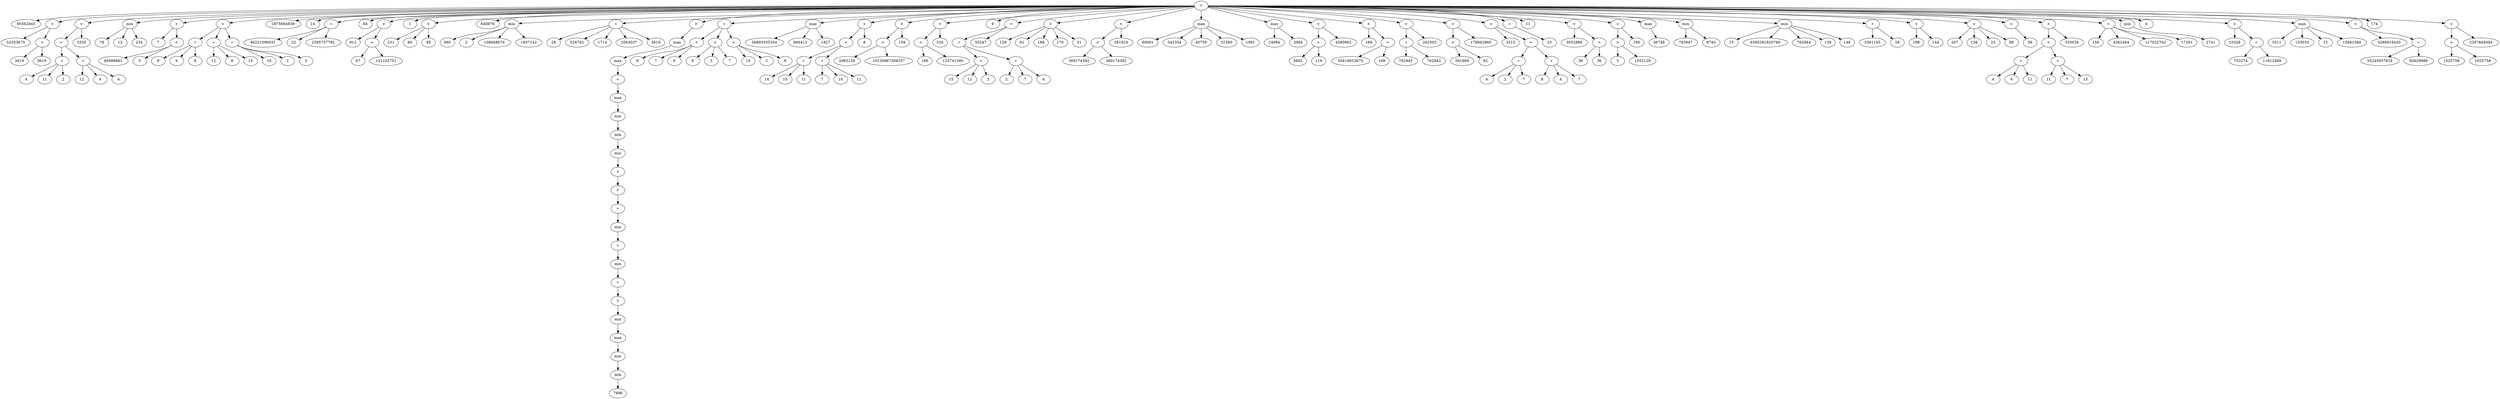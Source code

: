 digraph packets {
    x4436637392 [label="+"]
    x4436636816 [label="95562845"]
    x4436637392 -> x4436636816
    x4436636912 [label="×"]
    x4436635760 [label="52353675"]
    x4436636912 -> x4436635760
    x4436636624 [label="<"]
    x4436590304 [label="3619"]
    x4436636624 -> x4436590304
    x4436590352 [label="3619"]
    x4436636624 -> x4436590352
    x4436636912 -> x4436636624
    x4436637392 -> x4436636912
    x4436635712 [label="×"]
    x4436590112 [label=">"]
    x4436590016 [label="+"]
    x4436589872 [label="4"]
    x4436590016 -> x4436589872
    x4436589728 [label="11"]
    x4436590016 -> x4436589728
    x4436589632 [label="2"]
    x4436590016 -> x4436589632
    x4436590112 -> x4436590016
    x4436589536 [label="+"]
    x4436589488 [label="12"]
    x4436589536 -> x4436589488
    x4436589344 [label="4"]
    x4436589536 -> x4436589344
    x4436589248 [label="4"]
    x4436589536 -> x4436589248
    x4436590112 -> x4436589536
    x4436635712 -> x4436590112
    x4436589968 [label="3330"]
    x4436635712 -> x4436589968
    x4436637392 -> x4436635712
    x4436590208 [label="min"]
    x4436589056 [label="78"]
    x4436590208 -> x4436589056
    x4436588960 [label="12"]
    x4436590208 -> x4436588960
    x4436588816 [label="234"]
    x4436590208 -> x4436588816
    x4436637392 -> x4436590208
    x4436589104 [label="×"]
    x4436588672 [label="7"]
    x4436589104 -> x4436588672
    x4436588528 [label="<"]
    x4436588432 [label="84989661"]
    x4436588528 -> x4436588432
    x4436588384 [label="5"]
    x4436588528 -> x4436588384
    x4436589104 -> x4436588528
    x4436637392 -> x4436589104
    x4436588720 [label="×"]
    x4436588288 [label="+"]
    x4436578416 [label="9"]
    x4436588288 -> x4436578416
    x4436578368 [label="9"]
    x4436588288 -> x4436578368
    x4436553584 [label="8"]
    x4436588288 -> x4436553584
    x4436588720 -> x4436588288
    x4436553536 [label="+"]
    x4436544048 [label="12"]
    x4436553536 -> x4436544048
    x4436543904 [label="8"]
    x4436553536 -> x4436543904
    x4436543808 [label="15"]
    x4436553536 -> x4436543808
    x4436588720 -> x4436553536
    x4436544096 [label="+"]
    x4436543760 [label="10"]
    x4436544096 -> x4436543760
    x4436543568 [label="2"]
    x4436544096 -> x4436543568
    x4436543472 [label="3"]
    x4436544096 -> x4436543472
    x4436588720 -> x4436544096
    x4436637392 -> x4436588720
    x4436543424 [label="1875664839"]
    x4436637392 -> x4436543424
    x4436543280 [label="14"]
    x4436637392 -> x4436543280
    x4436543136 [label="+"]
    x4436543088 [label="46221096931"]
    x4436543136 -> x4436543088
    x4436542992 [label="22"]
    x4436543136 -> x4436542992
    x4436542848 [label="2595757782"]
    x4436543136 -> x4436542848
    x4436637392 -> x4436543136
    x4436542752 [label="84"]
    x4436637392 -> x4436542752
    x4436542608 [label="×"]
    x4436542464 [label="912"]
    x4436542608 -> x4436542464
    x4436542368 [label=">"]
    x4436542272 [label="67"]
    x4436542368 -> x4436542272
    x4436542224 [label="141102751"]
    x4436542368 -> x4436542224
    x4436542608 -> x4436542368
    x4436637392 -> x4436542608
    x4436542128 [label="1"]
    x4436637392 -> x4436542128
    x4436541984 [label="×"]
    x4436541936 [label="231"]
    x4436541984 -> x4436541936
    x4436541840 [label="80"]
    x4436541984 -> x4436541840
    x4436541744 [label="48"]
    x4436541984 -> x4436541744
    x4436637392 -> x4436541984
    x4436541648 [label="640876"]
    x4436637392 -> x4436541648
    x4436541552 [label="min"]
    x4436533152 [label="960"]
    x4436541552 -> x4436533152
    x4436533056 [label="2"]
    x4436541552 -> x4436533056
    x4436532960 [label="108668676"]
    x4436541552 -> x4436532960
    x4436532816 [label="1837142"]
    x4436541552 -> x4436532816
    x4436637392 -> x4436541552
    x4436533200 [label="+"]
    x4436532672 [label="28"]
    x4436533200 -> x4436532672
    x4436532576 [label="526762"]
    x4436533200 -> x4436532576
    x4436532480 [label="1714"]
    x4436533200 -> x4436532480
    x4436532336 [label="2063037"]
    x4436533200 -> x4436532336
    x4436532240 [label="3819"]
    x4436533200 -> x4436532240
    x4436637392 -> x4436533200
    x4436532768 [label="×"]
    x4436532096 [label="max"]
    x4436532000 [label="max"]
    x4436531856 [label="+"]
    x4436531760 [label="max"]
    x4436529008 [label="min"]
    x4436528912 [label="min"]
    x4436528768 [label="min"]
    x4436528720 [label="×"]
    x4436528624 [label="×"]
    x4436528432 [label="+"]
    x4436528288 [label="min"]
    x4436528240 [label="+"]
    x4436528096 [label="min"]
    x4436528000 [label="+"]
    x4436527904 [label="×"]
    x4436527712 [label="min"]
    x4436527568 [label="max"]
    x4436527472 [label="min"]
    x4436527328 [label="min"]
    x4436527232 [label="7998"]
    x4436527328 -> x4436527232
    x4436527472 -> x4436527328
    x4436527568 -> x4436527472
    x4436527712 -> x4436527568
    x4436527904 -> x4436527712
    x4436528000 -> x4436527904
    x4436528096 -> x4436528000
    x4436528240 -> x4436528096
    x4436528288 -> x4436528240
    x4436528432 -> x4436528288
    x4436528624 -> x4436528432
    x4436528720 -> x4436528624
    x4436528768 -> x4436528720
    x4436528912 -> x4436528768
    x4436529008 -> x4436528912
    x4436531760 -> x4436529008
    x4436531856 -> x4436531760
    x4436532000 -> x4436531856
    x4436532096 -> x4436532000
    x4436532768 -> x4436532096
    x4436637392 -> x4436532768
    x4436532048 [label="+"]
    x4436528960 [label="×"]
    x4436528480 [label="9"]
    x4436528960 -> x4436528480
    x4436527520 [label="7"]
    x4436528960 -> x4436527520
    x4436527280 [label="6"]
    x4436528960 -> x4436527280
    x4436532048 -> x4436528960
    x4436528048 [label="×"]
    x4436526992 [label="9"]
    x4436528048 -> x4436526992
    x4436526944 [label="3"]
    x4436528048 -> x4436526944
    x4436526800 [label="7"]
    x4436528048 -> x4436526800
    x4436532048 -> x4436528048
    x4436526704 [label="×"]
    x4436526608 [label="15"]
    x4436526704 -> x4436526608
    x4436526464 [label="2"]
    x4436526704 -> x4436526464
    x4436526368 [label="8"]
    x4436526704 -> x4436526368
    x4436532048 -> x4436526704
    x4436637392 -> x4436532048
    x4436526656 [label="max"]
    x4436526224 [label="56893355354"]
    x4436526656 -> x4436526224
    x4436526128 [label="946413"]
    x4436526656 -> x4436526128
    x4436525984 [label="1827"]
    x4436526656 -> x4436525984
    x4436637392 -> x4436526656
    x4436526320 [label="×"]
    x4436525888 [label="<"]
    x4436525696 [label="+"]
    x4436525648 [label="14"]
    x4436525696 -> x4436525648
    x4436525504 [label="10"]
    x4436525696 -> x4436525504
    x4436525408 [label="11"]
    x4436525696 -> x4436525408
    x4436525888 -> x4436525696
    x4436525312 [label="+"]
    x4436525216 [label="7"]
    x4436525312 -> x4436525216
    x4436525120 [label="10"]
    x4436525312 -> x4436525120
    x4436524912 [label="11"]
    x4436525312 -> x4436524912
    x4436525888 -> x4436525312
    x4436526320 -> x4436525888
    x4436525264 [label="8"]
    x4436526320 -> x4436525264
    x4436637392 -> x4436526320
    x4436524768 [label="×"]
    x4436524672 [label="<"]
    x4436524624 [label="2983129"]
    x4436524672 -> x4436524624
    x4436524480 [label="10135967308357"]
    x4436524672 -> x4436524480
    x4436524768 -> x4436524672
    x4436524432 [label="159"]
    x4436524768 -> x4436524432
    x4436637392 -> x4436524768
    x4436524288 [label="×"]
    x4436524192 [label="<"]
    x4436524048 [label="198"]
    x4436524192 -> x4436524048
    x4436523952 [label="123741580"]
    x4436524192 -> x4436523952
    x4436524288 -> x4436524192
    x4436523808 [label="530"]
    x4436524288 -> x4436523808
    x4436637392 -> x4436524288
    x4436524144 [label="9"]
    x4436637392 -> x4436524144
    x4436523664 [label="×"]
    x4436523616 [label="="]
    x4436523520 [label="+"]
    x4436523328 [label="15"]
    x4436523520 -> x4436523328
    x4436523184 [label="12"]
    x4436523520 -> x4436523184
    x4436523088 [label="3"]
    x4436523520 -> x4436523088
    x4436523616 -> x4436523520
    x4436523376 [label="+"]
    x4436522992 [label="2"]
    x4436523376 -> x4436522992
    x4436521552 [label="7"]
    x4436523376 -> x4436521552
    x4436521504 [label="4"]
    x4436523376 -> x4436521504
    x4436523616 -> x4436523376
    x4436523664 -> x4436523616
    x4436523472 [label="55247"]
    x4436523664 -> x4436523472
    x4436637392 -> x4436523664
    x4436521408 [label="×"]
    x4436521312 [label="129"]
    x4436521408 -> x4436521312
    x4436521216 [label="81"]
    x4436521408 -> x4436521216
    x4436521120 [label="188"]
    x4436521408 -> x4436521120
    x4436521024 [label="170"]
    x4436521408 -> x4436521024
    x4436520864 [label="51"]
    x4436521408 -> x4436520864
    x4436637392 -> x4436521408
    x4436520768 [label="×"]
    x4436520672 [label="<"]
    x4436520480 [label="369174392"]
    x4436520672 -> x4436520480
    x4436520384 [label="369174392"]
    x4436520672 -> x4436520384
    x4436520768 -> x4436520672
    x4436520528 [label="261824"]
    x4436520768 -> x4436520528
    x4436637392 -> x4436520768
    x4436520624 [label="max"]
    x4436520144 [label="60001"]
    x4436520624 -> x4436520144
    x4436520000 [label="342354"]
    x4436520624 -> x4436520000
    x4436519952 [label="40759"]
    x4436520624 -> x4436519952
    x4436519856 [label="31380"]
    x4436520624 -> x4436519856
    x4436519712 [label="1991"]
    x4436520624 -> x4436519712
    x4436637392 -> x4436520624
    x4436520192 [label="max"]
    x4436519568 [label="24994"]
    x4436520192 -> x4436519568
    x4436519424 [label="3984"]
    x4436520192 -> x4436519424
    x4436637392 -> x4436520192
    x4436519664 [label="×"]
    x4436519376 [label=">"]
    x4436519136 [label="5602"]
    x4436519376 -> x4436519136
    x4436518992 [label="119"]
    x4436519376 -> x4436518992
    x4436519664 -> x4436519376
    x4436519184 [label="4390962"]
    x4436519664 -> x4436519184
    x4436637392 -> x4436519664
    x4436519280 [label="×"]
    x4436518800 [label="169"]
    x4436519280 -> x4436518800
    x4436518704 [label=">"]
    x4436518608 [label="50419053675"]
    x4436518704 -> x4436518608
    x4436517648 [label="168"]
    x4436518704 -> x4436517648
    x4436519280 -> x4436518704
    x4436637392 -> x4436519280
    x4436518896 [label="×"]
    x4436517504 [label="="]
    x4436517408 [label="762943"]
    x4436517504 -> x4436517408
    x4436517312 [label="762943"]
    x4436517504 -> x4436517312
    x4436518896 -> x4436517504
    x4436517456 [label="262503"]
    x4436518896 -> x4436517456
    x4436637392 -> x4436518896
    x4436517168 [label="×"]
    x4436517072 [label="<"]
    x4436516976 [label="591869"]
    x4436517072 -> x4436516976
    x4436445696 [label="92"]
    x4436517072 -> x4436445696
    x4436517168 -> x4436517072
    x4436516928 [label="178662960"]
    x4436517168 -> x4436516928
    x4436637392 -> x4436517168
    x4436445840 [label="×"]
    x4436445936 [label="3215"]
    x4436445840 -> x4436445936
    x4436447088 [label=">"]
    x4436446992 [label="+"]
    x4436446896 [label="4"]
    x4436446992 -> x4436446896
    x4436446128 [label="2"]
    x4436446992 -> x4436446128
    x4436446032 [label="7"]
    x4436446992 -> x4436446032
    x4436447088 -> x4436446992
    x4436446944 [label="+"]
    x4436445552 [label="8"]
    x4436446944 -> x4436445552
    x4436445072 [label="4"]
    x4436446944 -> x4436445072
    x4436444976 [label="7"]
    x4436446944 -> x4436444976
    x4436447088 -> x4436446944
    x4436445840 -> x4436447088
    x4436637392 -> x4436445840
    x4436445888 [label="+"]
    x4436444640 [label="10"]
    x4436445888 -> x4436444640
    x4436637392 -> x4436445888
    x4436445360 [label="11"]
    x4436637392 -> x4436445360
    x4436445408 [label="×"]
    x4436446704 [label="3052880"]
    x4436445408 -> x4436446704
    x4436446800 [label=">"]
    x4435949408 [label="36"]
    x4436446800 -> x4435949408
    x4435363728 [label="36"]
    x4436446800 -> x4435363728
    x4436445408 -> x4436446800
    x4436637392 -> x4436445408
    x4436446656 [label="×"]
    x4435362000 [label=">"]
    x4434323920 [label="3"]
    x4435362000 -> x4434323920
    x4436652960 [label="1032128"]
    x4435362000 -> x4436652960
    x4436446656 -> x4435362000
    x4436653008 [label="190"]
    x4436446656 -> x4436653008
    x4436637392 -> x4436446656
    x4436653104 [label="max"]
    x4436653200 [label="36748"]
    x4436653104 -> x4436653200
    x4436637392 -> x4436653104
    x4436653344 [label="min"]
    x4436653440 [label="783947"]
    x4436653344 -> x4436653440
    x4436653536 [label="8740"]
    x4436653344 -> x4436653536
    x4436637392 -> x4436653344
    x4436653392 [label="min"]
    x4436653632 [label="13"]
    x4436653392 -> x4436653632
    x4436653824 [label="9395281820790"]
    x4436653392 -> x4436653824
    x4436653920 [label="762844"]
    x4436653392 -> x4436653920
    x4436654016 [label="139"]
    x4436653392 -> x4436654016
    x4436654112 [label="148"]
    x4436653392 -> x4436654112
    x4436637392 -> x4436653392
    x4436654208 [label="+"]
    x4436654352 [label="5361165"]
    x4436654208 -> x4436654352
    x4436654496 [label="59"]
    x4436654208 -> x4436654496
    x4436637392 -> x4436654208
    x4436654304 [label="×"]
    x4436654592 [label="198"]
    x4436654304 -> x4436654592
    x4436654736 [label="144"]
    x4436654304 -> x4436654736
    x4436637392 -> x4436654304
    x4436654640 [label="×"]
    x4436654928 [label="207"]
    x4436654640 -> x4436654928
    x4436655024 [label="138"]
    x4436654640 -> x4436655024
    x4436655120 [label="23"]
    x4436654640 -> x4436655120
    x4436655216 [label="86"]
    x4436654640 -> x4436655216
    x4436637392 -> x4436654640
    x4436654880 [label="×"]
    x4436655408 [label="56"]
    x4436654880 -> x4436655408
    x4436637392 -> x4436654880
    x4436655456 [label="×"]
    x4436655552 [label="<"]
    x4436655696 [label="+"]
    x4436655744 [label="4"]
    x4436655696 -> x4436655744
    x4436655888 [label="6"]
    x4436655696 -> x4436655888
    x4436655984 [label="11"]
    x4436655696 -> x4436655984
    x4436655552 -> x4436655696
    x4436656080 [label="+"]
    x4436537456 [label="11"]
    x4436656080 -> x4436537456
    x4436537600 [label="7"]
    x4436656080 -> x4436537600
    x4436537696 [label="15"]
    x4436656080 -> x4436537696
    x4436655552 -> x4436656080
    x4436655456 -> x4436655552
    x4436537408 [label="535034"]
    x4436655456 -> x4436537408
    x4436637392 -> x4436655456
    x4436537792 [label="+"]
    x4436537888 [label="150"]
    x4436537792 -> x4436537888
    x4436538032 [label="4362464"]
    x4436537792 -> x4436538032
    x4436538176 [label="117022762"]
    x4436537792 -> x4436538176
    x4436538224 [label="17291"]
    x4436537792 -> x4436538224
    x4436637392 -> x4436537792
    x4436537936 [label="min"]
    x4436538368 [label="2741"]
    x4436537936 -> x4436538368
    x4436637392 -> x4436537936
    x4436538416 [label="4"]
    x4436637392 -> x4436538416
    x4436538608 [label="×"]
    x4436538704 [label="10328"]
    x4436538608 -> x4436538704
    x4436538848 [label="="]
    x4436538896 [label="753274"]
    x4436538848 -> x4436538896
    x4436538992 [label="11612489"]
    x4436538848 -> x4436538992
    x4436538608 -> x4436538848
    x4436637392 -> x4436538608
    x4436538656 [label="max"]
    x4436539088 [label="3511"]
    x4436538656 -> x4436539088
    x4436539328 [label="133033"]
    x4436538656 -> x4436539328
    x4436539376 [label="15"]
    x4436538656 -> x4436539376
    x4436539472 [label="15681589"]
    x4436538656 -> x4436539472
    x4436637392 -> x4436538656
    x4436539184 [label="×"]
    x4436539664 [label="3289918430"]
    x4436539184 -> x4436539664
    x4436539712 [label="="]
    x4436539856 [label="55245057818"]
    x4436539712 -> x4436539856
    x4436540048 [label="92629986"]
    x4436539712 -> x4436540048
    x4436539184 -> x4436539712
    x4436637392 -> x4436539184
    x4436539904 [label="174"]
    x4436637392 -> x4436539904
    x4436540192 [label="×"]
    x4436540336 [label=">"]
    x4436540480 [label="1025758"]
    x4436540336 -> x4436540480
    x4436540528 [label="1025758"]
    x4436540336 -> x4436540528
    x4436540192 -> x4436540336
    x4436540672 [label="2297664094"]
    x4436540192 -> x4436540672
    x4436637392 -> x4436540192
}
